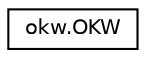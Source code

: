 digraph "Grafische Darstellung der Klassenhierarchie"
{
 // INTERACTIVE_SVG=YES
  edge [fontname="Helvetica",fontsize="10",labelfontname="Helvetica",labelfontsize="10"];
  node [fontname="Helvetica",fontsize="10",shape=record];
  rankdir="LR";
  Node0 [label="okw.OKW",height=0.2,width=0.4,color="black", fillcolor="white", style="filled",URL="$interfaceokw_1_1_o_k_w.html",tooltip="Annotation  für die Zuordnung des Fachlichen Name-s eines GUI-Objektes im Frame. "];
}
